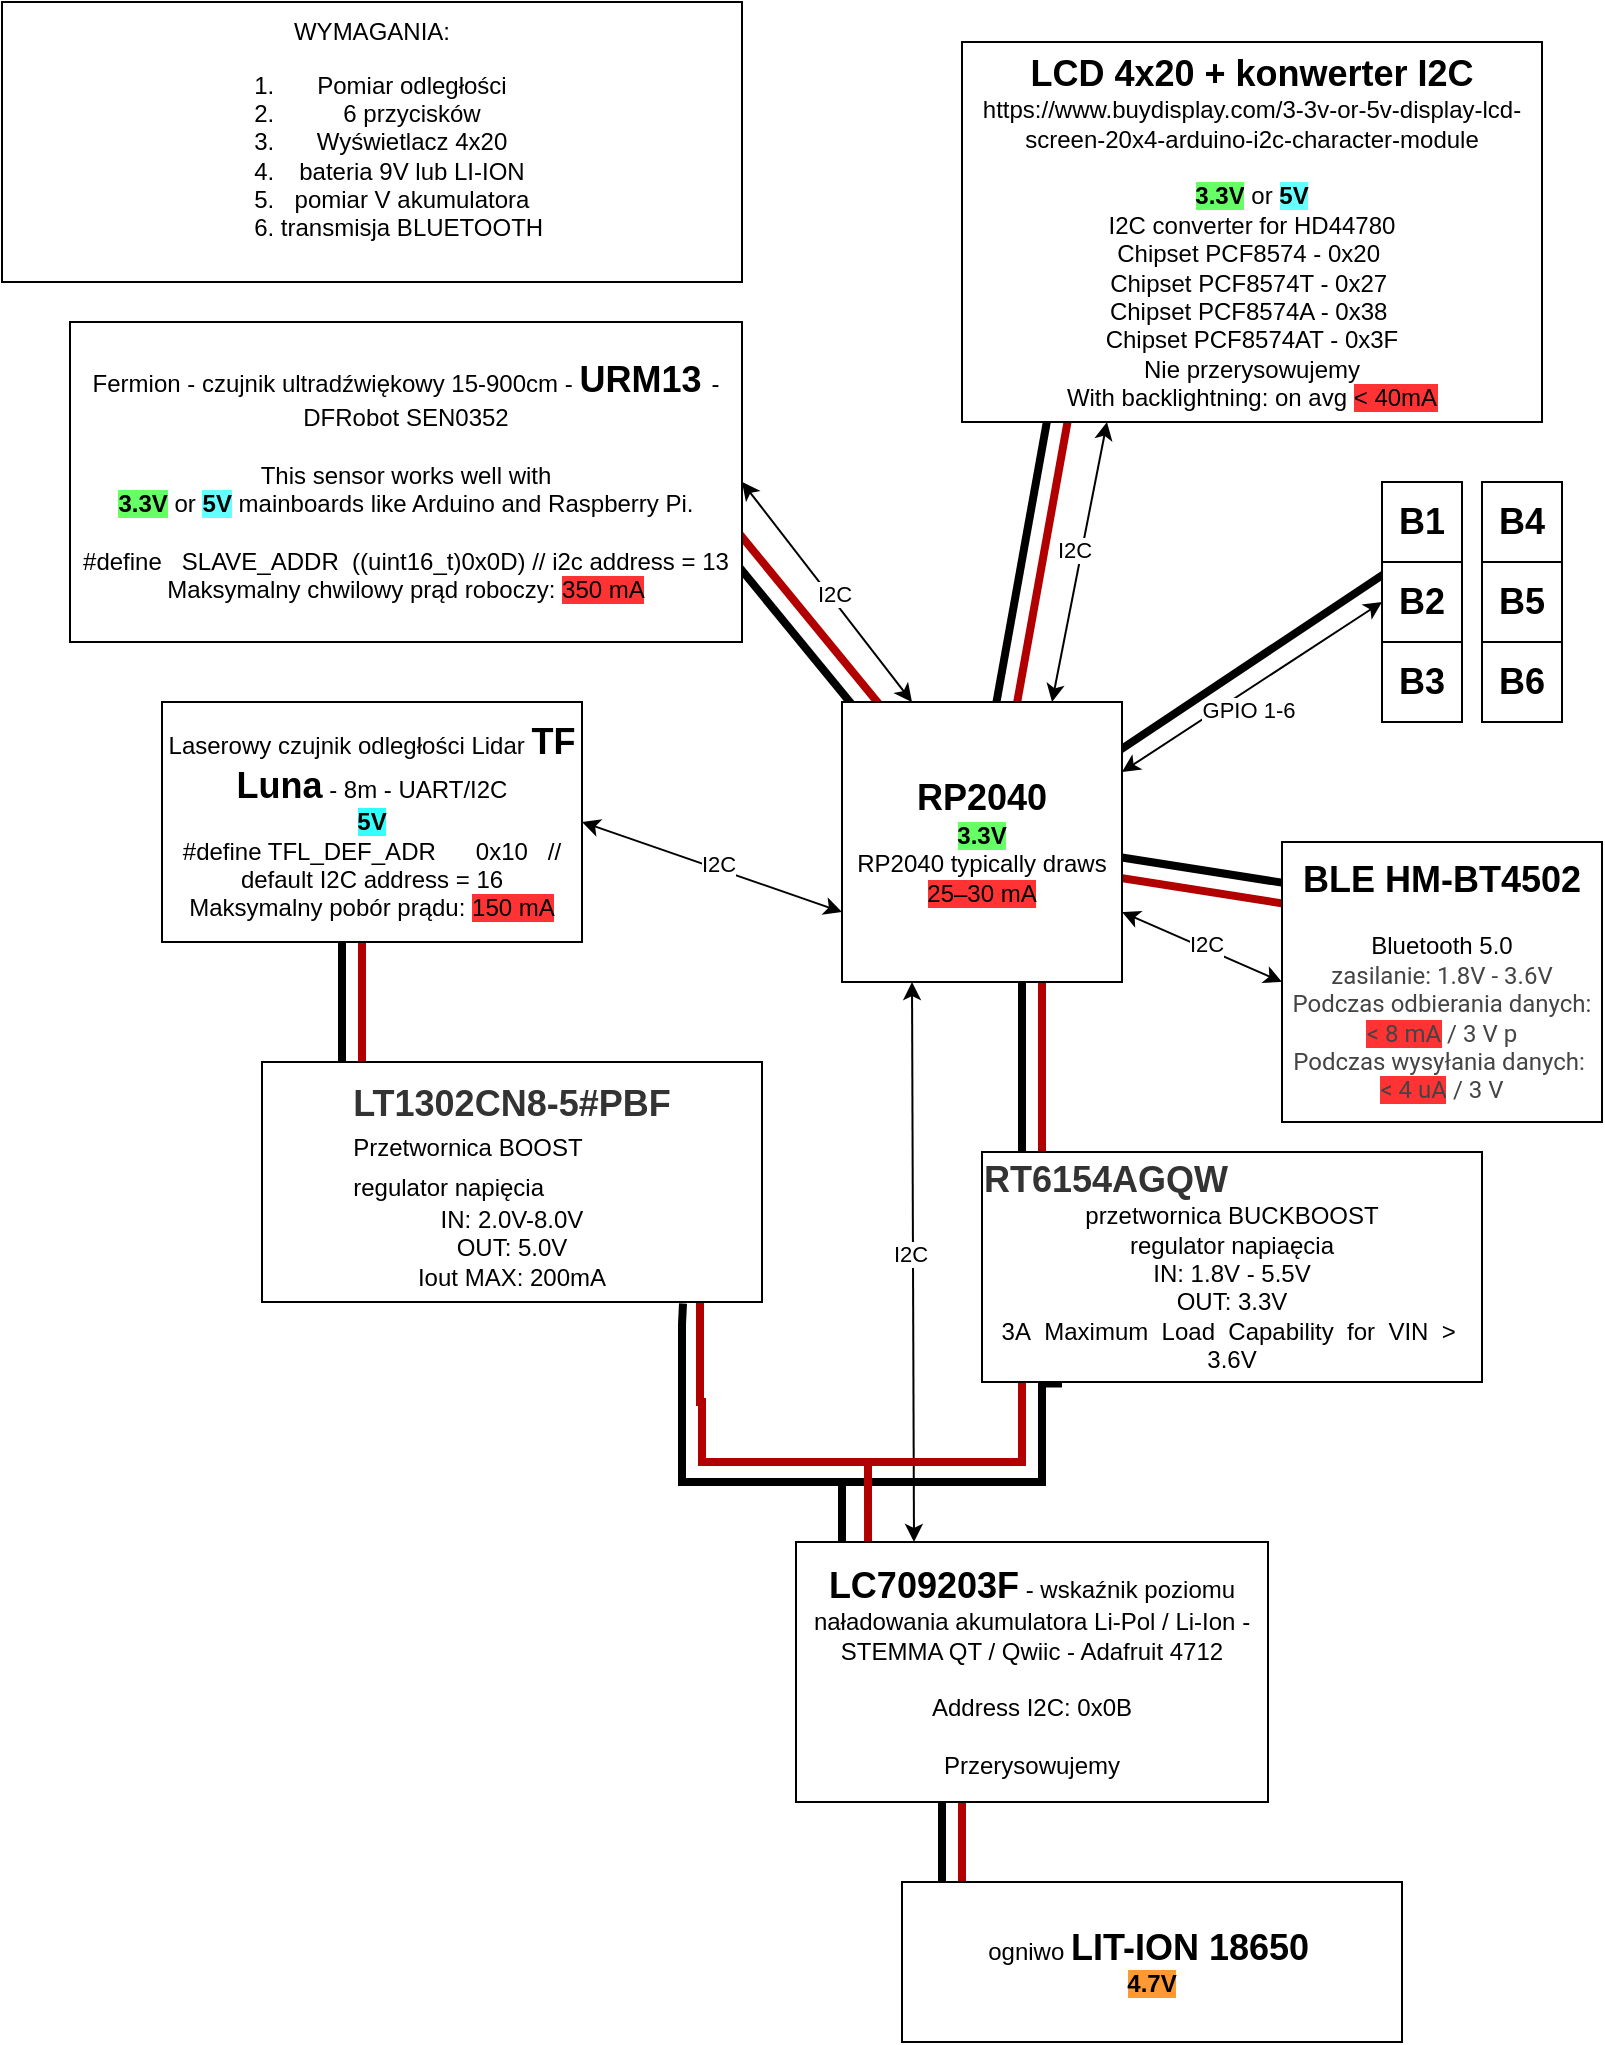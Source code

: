 <mxfile version="24.7.17">
  <diagram name="Strona-1" id="ITFV6ZwZZb2lDWU_6LcH">
    <mxGraphModel dx="1050" dy="621" grid="1" gridSize="10" guides="1" tooltips="1" connect="1" arrows="1" fold="1" page="1" pageScale="1" pageWidth="827" pageHeight="1169" math="0" shadow="0">
      <root>
        <mxCell id="0" />
        <mxCell id="1" parent="0" />
        <mxCell id="ADZbkhmCHiRTHz0c5nEW-12" value="WYMAGANIA:&lt;div&gt;&lt;ol&gt;&lt;li&gt;Pomiar odległości&lt;/li&gt;&lt;li&gt;6 przycisków&lt;/li&gt;&lt;li&gt;Wyświetlacz 4x20&lt;/li&gt;&lt;li&gt;bateria 9V lub LI-ION&lt;/li&gt;&lt;li&gt;pomiar V akumulatora&lt;/li&gt;&lt;li&gt;transmisja BLUETOOTH&lt;/li&gt;&lt;/ol&gt;&lt;/div&gt;" style="rounded=0;whiteSpace=wrap;html=1;" parent="1" vertex="1">
          <mxGeometry x="10" y="10" width="370" height="140" as="geometry" />
        </mxCell>
        <mxCell id="bpxxsSCC8xTmTk7Tj6b8-6" value="" style="endArrow=classic;startArrow=classic;html=1;rounded=0;exitX=0.75;exitY=0;exitDx=0;exitDy=0;entryX=0.25;entryY=1;entryDx=0;entryDy=0;" parent="1" source="oec5AQP4UOIgvTSs4D5g-1" target="ADZbkhmCHiRTHz0c5nEW-8" edge="1">
          <mxGeometry width="50" height="50" relative="1" as="geometry">
            <mxPoint x="380" y="410" as="sourcePoint" />
            <mxPoint x="580" y="300" as="targetPoint" />
          </mxGeometry>
        </mxCell>
        <mxCell id="bpxxsSCC8xTmTk7Tj6b8-7" value="I2C" style="edgeLabel;html=1;align=center;verticalAlign=middle;resizable=0;points=[];" parent="bpxxsSCC8xTmTk7Tj6b8-6" vertex="1" connectable="0">
          <mxGeometry x="0.055" y="4" relative="1" as="geometry">
            <mxPoint y="-1" as="offset" />
          </mxGeometry>
        </mxCell>
        <mxCell id="bpxxsSCC8xTmTk7Tj6b8-8" value="" style="endArrow=classic;startArrow=classic;html=1;rounded=0;entryX=0;entryY=0.75;entryDx=0;entryDy=0;exitX=1;exitY=0.5;exitDx=0;exitDy=0;" parent="1" source="ADZbkhmCHiRTHz0c5nEW-3" target="oec5AQP4UOIgvTSs4D5g-1" edge="1">
          <mxGeometry width="50" height="50" relative="1" as="geometry">
            <mxPoint x="400" y="460" as="sourcePoint" />
            <mxPoint x="480" y="630" as="targetPoint" />
          </mxGeometry>
        </mxCell>
        <mxCell id="bpxxsSCC8xTmTk7Tj6b8-9" value="I2C" style="edgeLabel;html=1;align=center;verticalAlign=middle;resizable=0;points=[];" parent="bpxxsSCC8xTmTk7Tj6b8-8" vertex="1" connectable="0">
          <mxGeometry x="0.027" y="2" relative="1" as="geometry">
            <mxPoint as="offset" />
          </mxGeometry>
        </mxCell>
        <mxCell id="bpxxsSCC8xTmTk7Tj6b8-11" value="" style="endArrow=classic;startArrow=classic;html=1;rounded=0;exitX=0.25;exitY=0;exitDx=0;exitDy=0;entryX=0.25;entryY=1;entryDx=0;entryDy=0;" parent="1" source="ADZbkhmCHiRTHz0c5nEW-10" target="oec5AQP4UOIgvTSs4D5g-1" edge="1">
          <mxGeometry width="50" height="50" relative="1" as="geometry">
            <mxPoint x="330" y="735" as="sourcePoint" />
            <mxPoint x="440" y="610" as="targetPoint" />
          </mxGeometry>
        </mxCell>
        <mxCell id="bpxxsSCC8xTmTk7Tj6b8-12" value="I2C" style="edgeLabel;html=1;align=center;verticalAlign=middle;resizable=0;points=[];" parent="bpxxsSCC8xTmTk7Tj6b8-11" vertex="1" connectable="0">
          <mxGeometry x="0.027" y="2" relative="1" as="geometry">
            <mxPoint as="offset" />
          </mxGeometry>
        </mxCell>
        <mxCell id="bpxxsSCC8xTmTk7Tj6b8-17" value="" style="endArrow=classic;startArrow=classic;html=1;rounded=0;entryX=0.25;entryY=0;entryDx=0;entryDy=0;exitX=1;exitY=0.5;exitDx=0;exitDy=0;" parent="1" source="ADZbkhmCHiRTHz0c5nEW-4" target="oec5AQP4UOIgvTSs4D5g-1" edge="1">
          <mxGeometry width="50" height="50" relative="1" as="geometry">
            <mxPoint x="420" y="240" as="sourcePoint" />
            <mxPoint x="464.25" y="420" as="targetPoint" />
          </mxGeometry>
        </mxCell>
        <mxCell id="bpxxsSCC8xTmTk7Tj6b8-18" value="I2C" style="edgeLabel;html=1;align=center;verticalAlign=middle;resizable=0;points=[];" parent="bpxxsSCC8xTmTk7Tj6b8-17" vertex="1" connectable="0">
          <mxGeometry x="0.027" y="2" relative="1" as="geometry">
            <mxPoint as="offset" />
          </mxGeometry>
        </mxCell>
        <mxCell id="bpxxsSCC8xTmTk7Tj6b8-19" value="" style="endArrow=classic;startArrow=classic;html=1;rounded=0;exitX=1;exitY=0.25;exitDx=0;exitDy=0;entryX=0;entryY=0.5;entryDx=0;entryDy=0;" parent="1" source="oec5AQP4UOIgvTSs4D5g-1" target="ADZbkhmCHiRTHz0c5nEW-16" edge="1">
          <mxGeometry width="50" height="50" relative="1" as="geometry">
            <mxPoint x="590" y="410" as="sourcePoint" />
            <mxPoint x="710" y="455" as="targetPoint" />
          </mxGeometry>
        </mxCell>
        <mxCell id="bpxxsSCC8xTmTk7Tj6b8-21" value="GPIO 1-6" style="edgeLabel;html=1;align=center;verticalAlign=middle;resizable=0;points=[];" parent="bpxxsSCC8xTmTk7Tj6b8-19" vertex="1" connectable="0">
          <mxGeometry x="-0.22" y="-2" relative="1" as="geometry">
            <mxPoint x="11" as="offset" />
          </mxGeometry>
        </mxCell>
        <mxCell id="LbwyyAAWYQrGKJbbFRrg-1" value="" style="endArrow=classic;startArrow=classic;html=1;rounded=0;entryX=0;entryY=0.5;entryDx=0;entryDy=0;exitX=1;exitY=0.75;exitDx=0;exitDy=0;" parent="1" source="oec5AQP4UOIgvTSs4D5g-1" target="bpxxsSCC8xTmTk7Tj6b8-23" edge="1">
          <mxGeometry width="50" height="50" relative="1" as="geometry">
            <mxPoint x="560" y="510" as="sourcePoint" />
            <mxPoint x="630" y="525" as="targetPoint" />
          </mxGeometry>
        </mxCell>
        <mxCell id="LbwyyAAWYQrGKJbbFRrg-2" value="I2C" style="edgeLabel;html=1;align=center;verticalAlign=middle;resizable=0;points=[];" parent="LbwyyAAWYQrGKJbbFRrg-1" vertex="1" connectable="0">
          <mxGeometry x="0.027" y="2" relative="1" as="geometry">
            <mxPoint as="offset" />
          </mxGeometry>
        </mxCell>
        <mxCell id="LbwyyAAWYQrGKJbbFRrg-5" value="" style="group" parent="1" vertex="1" connectable="0">
          <mxGeometry x="480" y="910" width="10" height="70" as="geometry" />
        </mxCell>
        <mxCell id="LbwyyAAWYQrGKJbbFRrg-3" value="" style="endArrow=none;html=1;rounded=0;strokeWidth=4;" parent="LbwyyAAWYQrGKJbbFRrg-5" edge="1">
          <mxGeometry width="50" height="50" relative="1" as="geometry">
            <mxPoint y="70" as="sourcePoint" />
            <mxPoint as="targetPoint" />
          </mxGeometry>
        </mxCell>
        <mxCell id="LbwyyAAWYQrGKJbbFRrg-4" value="" style="endArrow=none;html=1;rounded=0;strokeWidth=4;fillColor=#e51400;strokeColor=#B20000;" parent="LbwyyAAWYQrGKJbbFRrg-5" edge="1">
          <mxGeometry width="50" height="50" relative="1" as="geometry">
            <mxPoint x="10" y="70" as="sourcePoint" />
            <mxPoint x="10" as="targetPoint" />
          </mxGeometry>
        </mxCell>
        <mxCell id="ADZbkhmCHiRTHz0c5nEW-5" value="ogniwo &lt;font style=&quot;font-size: 18px;&quot;&gt;&lt;b&gt;LIT-ION 18650&lt;/b&gt;&lt;/font&gt;&amp;nbsp;&lt;div&gt;&lt;span style=&quot;background-color: rgb(255, 153, 51);&quot;&gt;&lt;b&gt;4.7V&lt;/b&gt;&lt;/span&gt;&lt;/div&gt;" style="rounded=0;whiteSpace=wrap;html=1;" parent="1" vertex="1">
          <mxGeometry x="460" y="950" width="250" height="80" as="geometry" />
        </mxCell>
        <mxCell id="LbwyyAAWYQrGKJbbFRrg-13" value="" style="endArrow=none;html=1;rounded=0;edgeStyle=orthogonalEdgeStyle;entryX=0.842;entryY=1.006;entryDx=0;entryDy=0;strokeWidth=4;entryPerimeter=0;" parent="1" target="LbwyyAAWYQrGKJbbFRrg-9" edge="1">
          <mxGeometry width="50" height="50" relative="1" as="geometry">
            <mxPoint x="430" y="810" as="sourcePoint" />
            <mxPoint x="430" y="750" as="targetPoint" />
            <Array as="points">
              <mxPoint x="430" y="750" />
              <mxPoint x="350" y="750" />
              <mxPoint x="350" y="671" />
            </Array>
          </mxGeometry>
        </mxCell>
        <mxCell id="LbwyyAAWYQrGKJbbFRrg-15" value="" style="endArrow=none;html=1;rounded=0;edgeStyle=orthogonalEdgeStyle;entryX=0.16;entryY=1.006;entryDx=0;entryDy=0;strokeWidth=4;entryPerimeter=0;" parent="1" target="ADZbkhmCHiRTHz0c5nEW-21" edge="1">
          <mxGeometry width="50" height="50" relative="1" as="geometry">
            <mxPoint x="430" y="750" as="sourcePoint" />
            <mxPoint x="538" y="720" as="targetPoint" />
            <Array as="points">
              <mxPoint x="530" y="750" />
            </Array>
          </mxGeometry>
        </mxCell>
        <mxCell id="LbwyyAAWYQrGKJbbFRrg-17" value="" style="endArrow=none;html=1;rounded=0;edgeStyle=orthogonalEdgeStyle;fillColor=#e51400;strokeColor=#B20000;strokeWidth=4;" parent="1" target="ADZbkhmCHiRTHz0c5nEW-21" edge="1">
          <mxGeometry width="50" height="50" relative="1" as="geometry">
            <mxPoint x="440" y="740" as="sourcePoint" />
            <mxPoint x="490" y="690" as="targetPoint" />
            <Array as="points">
              <mxPoint x="520" y="740" />
            </Array>
          </mxGeometry>
        </mxCell>
        <mxCell id="LbwyyAAWYQrGKJbbFRrg-18" value="" style="group" parent="1" vertex="1" connectable="0">
          <mxGeometry x="180" y="460" width="10" height="180" as="geometry" />
        </mxCell>
        <mxCell id="LbwyyAAWYQrGKJbbFRrg-19" value="" style="endArrow=none;html=1;rounded=0;strokeWidth=4;" parent="LbwyyAAWYQrGKJbbFRrg-18" edge="1">
          <mxGeometry width="50" height="50" relative="1" as="geometry">
            <mxPoint y="180" as="sourcePoint" />
            <mxPoint as="targetPoint" />
          </mxGeometry>
        </mxCell>
        <mxCell id="LbwyyAAWYQrGKJbbFRrg-20" value="" style="endArrow=none;html=1;rounded=0;strokeWidth=4;fillColor=#e51400;strokeColor=#B20000;" parent="LbwyyAAWYQrGKJbbFRrg-18" edge="1">
          <mxGeometry width="50" height="50" relative="1" as="geometry">
            <mxPoint x="10" y="180" as="sourcePoint" />
            <mxPoint x="10" as="targetPoint" />
          </mxGeometry>
        </mxCell>
        <mxCell id="ADZbkhmCHiRTHz0c5nEW-3" value="Laserowy czujnik odległości Lidar &lt;b&gt;&lt;font style=&quot;font-size: 18px;&quot;&gt;TF Luna&lt;/font&gt;&lt;/b&gt; - 8m - UART/I2C&lt;div&gt;&lt;b style=&quot;background-color: rgb(51, 255, 255);&quot;&gt;5V&lt;/b&gt;&lt;/div&gt;&lt;div&gt;#define TFL_DEF_ADR&amp;nbsp; &amp;nbsp; &amp;nbsp; 0x10&amp;nbsp; &amp;nbsp;// default I2C address = 16&lt;/div&gt;&lt;div&gt;Maksymalny pobór prądu: &lt;span style=&quot;background-color: rgb(255, 51, 51);&quot;&gt;150 mA&lt;/span&gt;&lt;br&gt;&lt;/div&gt;" style="rounded=0;whiteSpace=wrap;html=1;container=0;" parent="1" vertex="1">
          <mxGeometry x="90" y="360" width="210" height="120" as="geometry" />
        </mxCell>
        <mxCell id="LbwyyAAWYQrGKJbbFRrg-21" value="" style="group" parent="1" vertex="1" connectable="0">
          <mxGeometry x="520" y="450" width="10" height="180" as="geometry" />
        </mxCell>
        <mxCell id="LbwyyAAWYQrGKJbbFRrg-22" value="" style="endArrow=none;html=1;rounded=0;strokeWidth=4;" parent="LbwyyAAWYQrGKJbbFRrg-21" edge="1">
          <mxGeometry width="50" height="50" relative="1" as="geometry">
            <mxPoint y="180" as="sourcePoint" />
            <mxPoint as="targetPoint" />
          </mxGeometry>
        </mxCell>
        <mxCell id="LbwyyAAWYQrGKJbbFRrg-23" value="" style="endArrow=none;html=1;rounded=0;strokeWidth=4;fillColor=#e51400;strokeColor=#B20000;" parent="LbwyyAAWYQrGKJbbFRrg-21" edge="1">
          <mxGeometry width="50" height="50" relative="1" as="geometry">
            <mxPoint x="10" y="180" as="sourcePoint" />
            <mxPoint x="10" as="targetPoint" />
          </mxGeometry>
        </mxCell>
        <mxCell id="ADZbkhmCHiRTHz0c5nEW-21" value="&lt;h1 style=&quot;box-sizing: border-box; font-size: 18px; margin: 0px; font-family: Arial, Helvetica, sans-serif; line-height: 1.1; color: rgb(51, 51, 51); text-align: start;&quot; class=&quot;panel-title&quot;&gt;RT6154AGQW&lt;/h1&gt;&lt;div&gt;przetwornica BUCKBOOST&lt;/div&gt;&lt;div&gt;regulator napiaęcia&lt;/div&gt;&lt;div&gt;IN: 1.8V - 5.5V&lt;/div&gt;&lt;div&gt;OUT: 3.3V&lt;/div&gt;&lt;div&gt;3A&amp;nbsp; Maximum&amp;nbsp; Load&amp;nbsp; Capability&amp;nbsp; for&amp;nbsp; VIN&amp;nbsp; &amp;gt;&amp;nbsp; 3.6V&lt;/div&gt;" style="rounded=0;whiteSpace=wrap;html=1;" parent="1" vertex="1">
          <mxGeometry x="500" y="585" width="250" height="115" as="geometry" />
        </mxCell>
        <mxCell id="LbwyyAAWYQrGKJbbFRrg-24" value="" style="group;rotation=10;" parent="1" vertex="1" connectable="0">
          <mxGeometry x="520" y="200" width="10" height="180" as="geometry" />
        </mxCell>
        <mxCell id="LbwyyAAWYQrGKJbbFRrg-25" value="" style="endArrow=none;html=1;rounded=0;strokeWidth=4;" parent="LbwyyAAWYQrGKJbbFRrg-24" edge="1">
          <mxGeometry width="50" height="50" relative="1" as="geometry">
            <mxPoint x="-16" y="178" as="sourcePoint" />
            <mxPoint x="16" as="targetPoint" />
          </mxGeometry>
        </mxCell>
        <mxCell id="LbwyyAAWYQrGKJbbFRrg-26" value="" style="endArrow=none;html=1;rounded=0;strokeWidth=4;fillColor=#e51400;strokeColor=#B20000;" parent="LbwyyAAWYQrGKJbbFRrg-24" edge="1">
          <mxGeometry width="50" height="50" relative="1" as="geometry">
            <mxPoint x="-6" y="180" as="sourcePoint" />
            <mxPoint x="26" y="2" as="targetPoint" />
          </mxGeometry>
        </mxCell>
        <mxCell id="ADZbkhmCHiRTHz0c5nEW-8" value="&lt;div style=&quot;font-size: 18px;&quot;&gt;&lt;b style=&quot;&quot;&gt;&lt;font style=&quot;font-size: 18px;&quot;&gt;LCD 4x20 + konwerter I2C&lt;/font&gt;&lt;/b&gt;&lt;/div&gt;&lt;div&gt;https://www.buydisplay.com/3-3v-or-5v-display-lcd-screen-20x4-arduino-i2c-character-module&lt;/div&gt;&lt;div&gt;&lt;br&gt;&lt;/div&gt;&lt;div&gt;&lt;b style=&quot;background-color: rgb(102, 255, 102);&quot;&gt;3.3V&lt;/b&gt;&lt;span style=&quot;background-color: rgb(255, 255, 255);&quot;&gt;&amp;nbsp;or&amp;nbsp;&lt;/span&gt;&lt;b style=&quot;background-color: rgb(102, 255, 255);&quot;&gt;5V&lt;/b&gt;&lt;/div&gt;&lt;div&gt;&lt;span style=&quot;background-color: initial;&quot;&gt;I2C converter for HD44780&lt;/span&gt;&lt;/div&gt;&lt;div&gt;Chipset PCF8574 - 0x20&amp;nbsp;&lt;/div&gt;&lt;div&gt;Chipset PCF8574T - 0x27&amp;nbsp;&lt;/div&gt;&lt;div&gt;Chipset PCF8574A - 0x38&amp;nbsp;&lt;/div&gt;&lt;div&gt;Chipset PCF8574AT - 0x3F&lt;/div&gt;&lt;div&gt;Nie przerysowujemy&lt;/div&gt;&lt;div&gt;With backlightning: on avg &lt;span style=&quot;background-color: rgb(255, 51, 51);&quot;&gt;&amp;lt; 40mA&lt;/span&gt;&lt;/div&gt;" style="rounded=0;whiteSpace=wrap;html=1;" parent="1" vertex="1">
          <mxGeometry x="490" y="30" width="290" height="190" as="geometry" />
        </mxCell>
        <mxCell id="LbwyyAAWYQrGKJbbFRrg-27" value="" style="group;rotation=-40;" parent="1" vertex="1" connectable="0">
          <mxGeometry x="403" y="230" width="10" height="180" as="geometry" />
        </mxCell>
        <mxCell id="LbwyyAAWYQrGKJbbFRrg-28" value="" style="endArrow=none;html=1;rounded=0;strokeWidth=4;" parent="LbwyyAAWYQrGKJbbFRrg-27" edge="1">
          <mxGeometry width="50" height="50" relative="1" as="geometry">
            <mxPoint x="58" y="163" as="sourcePoint" />
            <mxPoint x="-56" y="24" as="targetPoint" />
          </mxGeometry>
        </mxCell>
        <mxCell id="LbwyyAAWYQrGKJbbFRrg-29" value="" style="endArrow=none;html=1;rounded=0;strokeWidth=4;fillColor=#e51400;strokeColor=#B20000;" parent="LbwyyAAWYQrGKJbbFRrg-27" edge="1">
          <mxGeometry width="50" height="50" relative="1" as="geometry">
            <mxPoint x="66" y="156" as="sourcePoint" />
            <mxPoint x="-48" y="17" as="targetPoint" />
          </mxGeometry>
        </mxCell>
        <mxCell id="ADZbkhmCHiRTHz0c5nEW-4" value="Fermion - czujnik ultradźwiękowy 15-900cm - &lt;b&gt;&lt;font style=&quot;font-size: 18px;&quot;&gt;URM13 &lt;/font&gt;&lt;/b&gt;- DFRobot SEN0352&lt;div&gt;&lt;br&gt;&lt;/div&gt;&lt;div&gt;This sensor works well with&lt;br&gt;&lt;b style=&quot;background-color: rgb(102, 255, 102);&quot;&gt;3.3V&lt;/b&gt;&lt;span style=&quot;background-color: rgb(255, 255, 255);&quot;&gt;&amp;nbsp;or&amp;nbsp;&lt;/span&gt;&lt;b style=&quot;background-color: rgb(102, 255, 255);&quot;&gt;5V&lt;/b&gt; mainboards like Arduino and Raspberry Pi.&lt;/div&gt;&lt;div&gt;&lt;br&gt;&lt;/div&gt;&lt;div&gt;#define&amp;nbsp; &amp;nbsp;SLAVE_ADDR&amp;nbsp; ((uint16_t)0x0D) // i2c address = 13&lt;/div&gt;&lt;div&gt;Maksymalny chwilowy prąd roboczy: &lt;span style=&quot;background-color: rgb(255, 51, 51);&quot;&gt;350 mA&lt;/span&gt;&lt;br&gt;&lt;/div&gt;" style="rounded=0;whiteSpace=wrap;html=1;" parent="1" vertex="1">
          <mxGeometry x="44" y="170" width="336" height="160" as="geometry" />
        </mxCell>
        <mxCell id="LbwyyAAWYQrGKJbbFRrg-30" value="" style="group;rotation=99;" parent="1" vertex="1" connectable="0">
          <mxGeometry x="610" y="360" width="10" height="180" as="geometry" />
        </mxCell>
        <mxCell id="LbwyyAAWYQrGKJbbFRrg-31" value="" style="endArrow=none;html=1;rounded=0;strokeWidth=4;" parent="LbwyyAAWYQrGKJbbFRrg-30" edge="1">
          <mxGeometry width="50" height="50" relative="1" as="geometry">
            <mxPoint x="-83" y="71" as="sourcePoint" />
            <mxPoint x="95" y="99" as="targetPoint" />
          </mxGeometry>
        </mxCell>
        <mxCell id="LbwyyAAWYQrGKJbbFRrg-32" value="" style="endArrow=none;html=1;rounded=0;strokeWidth=4;fillColor=#e51400;strokeColor=#B20000;" parent="LbwyyAAWYQrGKJbbFRrg-30" edge="1">
          <mxGeometry width="50" height="50" relative="1" as="geometry">
            <mxPoint x="-85" y="81" as="sourcePoint" />
            <mxPoint x="93" y="109" as="targetPoint" />
          </mxGeometry>
        </mxCell>
        <mxCell id="bpxxsSCC8xTmTk7Tj6b8-23" value="&lt;span style=&quot;font-size: 18px;&quot;&gt;&lt;b&gt;BLE HM-BT4502&lt;/b&gt;&lt;/span&gt;&lt;br&gt;&lt;div&gt;&lt;br&gt;&lt;/div&gt;&lt;div&gt;Bluetooth 5.0&lt;/div&gt;&lt;div&gt;&lt;span style=&quot;color: rgb(68, 68, 68); font-family: Roboto, &amp;quot;Noto Sans&amp;quot;, Arial, Helvetica, sans-serif, dk; text-align: left; background-color: rgb(255, 255, 255);&quot;&gt;zasilanie: 1.8V - 3.6V&lt;/span&gt;&lt;br&gt;&lt;/div&gt;&lt;div&gt;&lt;span style=&quot;text-align: left;&quot;&gt;&lt;font style=&quot;&quot; face=&quot;Roboto, Noto Sans, Arial, Helvetica, sans-serif, dk&quot; color=&quot;#444444&quot;&gt;&lt;span style=&quot;background-color: rgb(255, 255, 255);&quot;&gt;Podczas odbierania danych: &lt;/span&gt;&lt;span style=&quot;background-color: rgb(255, 51, 51);&quot;&gt;&amp;lt; 8 mA&lt;/span&gt;&lt;span style=&quot;background-color: rgb(255, 255, 255);&quot;&gt; / 3 V p&lt;/span&gt;&lt;/font&gt;&lt;/span&gt;&lt;/div&gt;&lt;div&gt;&lt;span style=&quot;text-align: left; background-color: rgb(255, 255, 255);&quot;&gt;&lt;font face=&quot;Roboto, Noto Sans, Arial, Helvetica, sans-serif, dk&quot; color=&quot;#444444&quot;&gt;Podczas wysyłania danych:&amp;nbsp;&lt;/font&gt;&lt;/span&gt;&lt;/div&gt;&lt;div&gt;&lt;span style=&quot;text-align: left;&quot;&gt;&lt;font style=&quot;&quot; face=&quot;Roboto, Noto Sans, Arial, Helvetica, sans-serif, dk&quot; color=&quot;#444444&quot;&gt;&lt;span style=&quot;background-color: rgb(255, 51, 51);&quot;&gt;&amp;lt; 4 uA&lt;/span&gt;&lt;span style=&quot;background-color: rgb(255, 255, 255);&quot;&gt; / 3 V&lt;/span&gt;&lt;/font&gt;&lt;br&gt;&lt;/span&gt;&lt;/div&gt;" style="rounded=0;whiteSpace=wrap;html=1;" parent="1" vertex="1">
          <mxGeometry x="650" y="430" width="160" height="140" as="geometry" />
        </mxCell>
        <mxCell id="LbwyyAAWYQrGKJbbFRrg-33" value="" style="endArrow=none;html=1;rounded=0;strokeWidth=4;entryX=0.25;entryY=1;entryDx=0;entryDy=0;" parent="1" edge="1">
          <mxGeometry width="50" height="50" relative="1" as="geometry">
            <mxPoint x="560" y="390" as="sourcePoint" />
            <mxPoint x="710" y="290" as="targetPoint" />
          </mxGeometry>
        </mxCell>
        <mxCell id="oec5AQP4UOIgvTSs4D5g-1" value="&lt;b&gt;&lt;font style=&quot;font-size: 18px;&quot;&gt;RP2040&lt;/font&gt;&lt;/b&gt;&lt;div&gt;&lt;b style=&quot;background-color: rgb(102, 255, 102);&quot;&gt;3.3V&lt;/b&gt;&lt;/div&gt;&lt;div&gt;RP2040 typically draws &lt;span style=&quot;background-color: rgb(255, 51, 51);&quot;&gt;25–30 mA&lt;/span&gt;&lt;b style=&quot;background-color: rgb(102, 255, 102);&quot;&gt;&lt;br&gt;&lt;/b&gt;&lt;/div&gt;" style="whiteSpace=wrap;html=1;aspect=fixed;" parent="1" vertex="1">
          <mxGeometry x="430" y="360" width="140" height="140" as="geometry" />
        </mxCell>
        <mxCell id="snLY0BxpSdT4fI3uoA9b-30" value="" style="group" parent="1" vertex="1" connectable="0">
          <mxGeometry x="700" y="250" width="90" height="120" as="geometry" />
        </mxCell>
        <mxCell id="ADZbkhmCHiRTHz0c5nEW-16" value="&lt;b&gt;&lt;font style=&quot;font-size: 18px;&quot;&gt;B2&lt;/font&gt;&lt;/b&gt;" style="whiteSpace=wrap;html=1;aspect=fixed;" parent="snLY0BxpSdT4fI3uoA9b-30" vertex="1">
          <mxGeometry y="40" width="40" height="40" as="geometry" />
        </mxCell>
        <mxCell id="ADZbkhmCHiRTHz0c5nEW-17" value="&lt;b&gt;&lt;font style=&quot;font-size: 18px;&quot;&gt;B3&lt;/font&gt;&lt;/b&gt;" style="whiteSpace=wrap;html=1;aspect=fixed;" parent="snLY0BxpSdT4fI3uoA9b-30" vertex="1">
          <mxGeometry y="80" width="40" height="40" as="geometry" />
        </mxCell>
        <mxCell id="ADZbkhmCHiRTHz0c5nEW-18" value="&lt;b&gt;&lt;font style=&quot;font-size: 18px;&quot;&gt;B4&lt;/font&gt;&lt;/b&gt;" style="whiteSpace=wrap;html=1;aspect=fixed;" parent="snLY0BxpSdT4fI3uoA9b-30" vertex="1">
          <mxGeometry x="50" width="40" height="40" as="geometry" />
        </mxCell>
        <mxCell id="ADZbkhmCHiRTHz0c5nEW-19" value="&lt;font style=&quot;font-size: 18px;&quot;&gt;&lt;b&gt;B5&lt;/b&gt;&lt;/font&gt;" style="whiteSpace=wrap;html=1;aspect=fixed;" parent="snLY0BxpSdT4fI3uoA9b-30" vertex="1">
          <mxGeometry x="50" y="40" width="40" height="40" as="geometry" />
        </mxCell>
        <mxCell id="ADZbkhmCHiRTHz0c5nEW-20" value="&lt;font style=&quot;font-size: 18px;&quot;&gt;&lt;b&gt;B6&lt;/b&gt;&lt;/font&gt;" style="whiteSpace=wrap;html=1;aspect=fixed;" parent="snLY0BxpSdT4fI3uoA9b-30" vertex="1">
          <mxGeometry x="50" y="80" width="40" height="40" as="geometry" />
        </mxCell>
        <mxCell id="ADZbkhmCHiRTHz0c5nEW-13" value="&lt;b&gt;&lt;font style=&quot;font-size: 18px;&quot;&gt;B1&lt;/font&gt;&lt;/b&gt;" style="whiteSpace=wrap;html=1;aspect=fixed;" parent="snLY0BxpSdT4fI3uoA9b-30" vertex="1">
          <mxGeometry width="40" height="40" as="geometry" />
        </mxCell>
        <mxCell id="LbwyyAAWYQrGKJbbFRrg-16" value="" style="endArrow=none;html=1;rounded=0;edgeStyle=orthogonalEdgeStyle;strokeWidth=4;fillColor=#e51400;strokeColor=#B20000;" parent="1" edge="1">
          <mxGeometry width="50" height="50" relative="1" as="geometry">
            <mxPoint x="443.03" y="800" as="sourcePoint" />
            <mxPoint x="359" y="590" as="targetPoint" />
            <Array as="points">
              <mxPoint x="443" y="740" />
              <mxPoint x="360" y="740" />
              <mxPoint x="360" y="710" />
              <mxPoint x="359" y="710" />
            </Array>
          </mxGeometry>
        </mxCell>
        <mxCell id="LbwyyAAWYQrGKJbbFRrg-9" value="&lt;h1 style=&quot;text-align: center; box-sizing: border-box; margin: 0px; line-height: 1.1;&quot; class=&quot;panel-title&quot;&gt;&lt;span style=&quot;color: rgb(51, 51, 51); font-family: Arial, Helvetica, sans-serif; text-align: start; background-color: rgb(255, 255, 255);&quot;&gt;&lt;font style=&quot;font-size: 18px;&quot;&gt;LT1302CN8-5#PBF&lt;/font&gt;&lt;/span&gt;&lt;br&gt;&lt;/h1&gt;&lt;h1 style=&quot;box-sizing: border-box; font-size: 18px; margin: 0px; font-family: Arial, Helvetica, sans-serif; line-height: 1.1; color: rgb(51, 51, 51); text-align: start;&quot; class=&quot;panel-title&quot;&gt;&lt;span style=&quot;background-color: initial; color: rgb(0, 0, 0); font-family: Helvetica; font-size: 12px; font-weight: normal; text-align: center;&quot;&gt;Przetwornica BOOST&lt;/span&gt;&lt;/h1&gt;&lt;h1 style=&quot;box-sizing: border-box; font-size: 18px; margin: 0px; font-family: Arial, Helvetica, sans-serif; line-height: 1.1; color: rgb(51, 51, 51); text-align: start;&quot; class=&quot;panel-title&quot;&gt;&lt;span style=&quot;background-color: initial; color: rgb(0, 0, 0); font-family: Helvetica; font-size: 12px; font-weight: normal; text-align: center;&quot;&gt;regulator napięcia&lt;/span&gt;&lt;/h1&gt;&lt;div&gt;IN: 2.0V-8.0V&lt;/div&gt;&lt;div&gt;OUT: 5.0V&lt;/div&gt;&lt;div&gt;Iout MAX: 200mA&lt;/div&gt;" style="rounded=0;whiteSpace=wrap;html=1;" parent="1" vertex="1">
          <mxGeometry x="140" y="540" width="250" height="120" as="geometry" />
        </mxCell>
        <mxCell id="ADZbkhmCHiRTHz0c5nEW-10" value="&lt;b&gt;&lt;font style=&quot;font-size: 18px;&quot;&gt;LC709203F&lt;/font&gt;&lt;/b&gt; - wskaźnik poziomu naładowania akumulatora Li-Pol / Li-Ion - STEMMA QT / Qwiic - Adafruit 4712&lt;div&gt;&lt;br&gt;&lt;/div&gt;&lt;div&gt;Address I2C: 0x0B&lt;/div&gt;&lt;div&gt;&lt;br&gt;&lt;/div&gt;&lt;div&gt;Przerysowujemy&lt;/div&gt;" style="rounded=0;whiteSpace=wrap;html=1;" parent="1" vertex="1">
          <mxGeometry x="407" y="780" width="236" height="130" as="geometry" />
        </mxCell>
      </root>
    </mxGraphModel>
  </diagram>
</mxfile>
